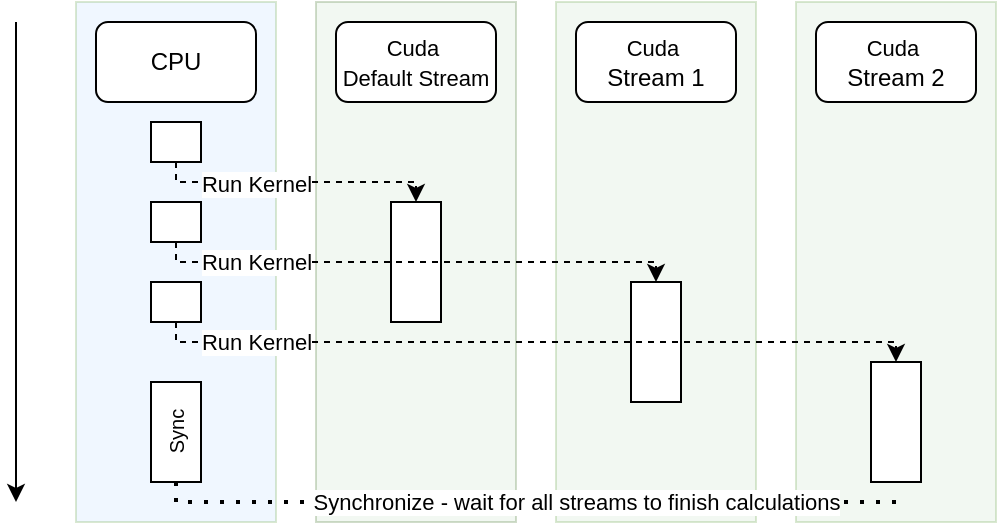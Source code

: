 <mxfile version="27.1.3">
  <diagram name="Page-1" id="PPc9xH1Er7qe8WbNBYes">
    <mxGraphModel dx="592" dy="404" grid="1" gridSize="10" guides="1" tooltips="1" connect="1" arrows="1" fold="1" page="1" pageScale="1" pageWidth="850" pageHeight="1100" math="0" shadow="0">
      <root>
        <mxCell id="0" />
        <mxCell id="1" parent="0" />
        <mxCell id="3kHgu-mB0LP-RxRDdgQs-26" value="" style="rounded=0;whiteSpace=wrap;html=1;fillColor=#CCE5FF;strokeColor=#82b366;opacity=30;" vertex="1" parent="1">
          <mxGeometry x="230" y="110" width="100" height="260" as="geometry" />
        </mxCell>
        <mxCell id="3kHgu-mB0LP-RxRDdgQs-23" value="" style="rounded=0;whiteSpace=wrap;html=1;fillColor=#D5E8D4;strokeColor=#648C4F;opacity=30;" vertex="1" parent="1">
          <mxGeometry x="350" y="110" width="100" height="260" as="geometry" />
        </mxCell>
        <mxCell id="3kHgu-mB0LP-RxRDdgQs-24" value="" style="rounded=0;whiteSpace=wrap;html=1;fillColor=#d5e8d4;strokeColor=#82b366;opacity=30;" vertex="1" parent="1">
          <mxGeometry x="470" y="110" width="100" height="260" as="geometry" />
        </mxCell>
        <mxCell id="3kHgu-mB0LP-RxRDdgQs-25" value="" style="rounded=0;whiteSpace=wrap;html=1;fillColor=#d5e8d4;strokeColor=#82b366;opacity=30;" vertex="1" parent="1">
          <mxGeometry x="590" y="110" width="100" height="260" as="geometry" />
        </mxCell>
        <mxCell id="3kHgu-mB0LP-RxRDdgQs-1" value="CPU" style="rounded=1;whiteSpace=wrap;html=1;" vertex="1" parent="1">
          <mxGeometry x="240" y="120" width="80" height="40" as="geometry" />
        </mxCell>
        <mxCell id="3kHgu-mB0LP-RxRDdgQs-2" value="&lt;font style=&quot;font-size: 11px;&quot;&gt;Cuda&amp;nbsp;&lt;br&gt;Default Stream&lt;/font&gt;" style="rounded=1;whiteSpace=wrap;html=1;" vertex="1" parent="1">
          <mxGeometry x="360" y="120" width="80" height="40" as="geometry" />
        </mxCell>
        <mxCell id="3kHgu-mB0LP-RxRDdgQs-3" value="&lt;font style=&quot;font-size: 11px;&quot;&gt;Cuda&amp;nbsp;&lt;br&gt;&lt;/font&gt;Stream 1" style="rounded=1;whiteSpace=wrap;html=1;" vertex="1" parent="1">
          <mxGeometry x="480" y="120" width="80" height="40" as="geometry" />
        </mxCell>
        <mxCell id="3kHgu-mB0LP-RxRDdgQs-5" value="&lt;font style=&quot;font-size: 11px;&quot;&gt;Cuda&amp;nbsp;&lt;br&gt;&lt;/font&gt;Stream 2" style="rounded=1;whiteSpace=wrap;html=1;" vertex="1" parent="1">
          <mxGeometry x="600" y="120" width="80" height="40" as="geometry" />
        </mxCell>
        <mxCell id="3kHgu-mB0LP-RxRDdgQs-7" value="" style="endArrow=classic;html=1;rounded=0;" edge="1" parent="1">
          <mxGeometry width="50" height="50" relative="1" as="geometry">
            <mxPoint x="200" y="120" as="sourcePoint" />
            <mxPoint x="200" y="360" as="targetPoint" />
          </mxGeometry>
        </mxCell>
        <mxCell id="3kHgu-mB0LP-RxRDdgQs-8" value="" style="rounded=0;whiteSpace=wrap;html=1;" vertex="1" parent="1">
          <mxGeometry x="267.5" y="170" width="25" height="20" as="geometry" />
        </mxCell>
        <mxCell id="3kHgu-mB0LP-RxRDdgQs-9" value="" style="rounded=0;whiteSpace=wrap;html=1;" vertex="1" parent="1">
          <mxGeometry x="387.5" y="210" width="25" height="60" as="geometry" />
        </mxCell>
        <mxCell id="3kHgu-mB0LP-RxRDdgQs-10" value="" style="rounded=0;whiteSpace=wrap;html=1;" vertex="1" parent="1">
          <mxGeometry x="507.5" y="250" width="25" height="60" as="geometry" />
        </mxCell>
        <mxCell id="3kHgu-mB0LP-RxRDdgQs-11" value="" style="rounded=0;whiteSpace=wrap;html=1;" vertex="1" parent="1">
          <mxGeometry x="627.5" y="290" width="25" height="60" as="geometry" />
        </mxCell>
        <mxCell id="3kHgu-mB0LP-RxRDdgQs-19" style="edgeStyle=orthogonalEdgeStyle;rounded=0;orthogonalLoop=1;jettySize=auto;html=1;entryX=0.5;entryY=0;entryDx=0;entryDy=0;dashed=1;" edge="1" parent="1" source="3kHgu-mB0LP-RxRDdgQs-13" target="3kHgu-mB0LP-RxRDdgQs-10">
          <mxGeometry relative="1" as="geometry">
            <Array as="points">
              <mxPoint x="280" y="240" />
              <mxPoint x="520" y="240" />
            </Array>
          </mxGeometry>
        </mxCell>
        <mxCell id="3kHgu-mB0LP-RxRDdgQs-31" value="Run Kernel" style="edgeLabel;html=1;align=center;verticalAlign=middle;resizable=0;points=[];" vertex="1" connectable="0" parent="3kHgu-mB0LP-RxRDdgQs-19">
          <mxGeometry x="-0.529" relative="1" as="geometry">
            <mxPoint x="-11" as="offset" />
          </mxGeometry>
        </mxCell>
        <mxCell id="3kHgu-mB0LP-RxRDdgQs-13" value="" style="rounded=0;whiteSpace=wrap;html=1;" vertex="1" parent="1">
          <mxGeometry x="267.5" y="210" width="25" height="20" as="geometry" />
        </mxCell>
        <mxCell id="3kHgu-mB0LP-RxRDdgQs-14" value="" style="rounded=0;whiteSpace=wrap;html=1;" vertex="1" parent="1">
          <mxGeometry x="267.5" y="250" width="25" height="20" as="geometry" />
        </mxCell>
        <mxCell id="3kHgu-mB0LP-RxRDdgQs-17" value="" style="rounded=0;whiteSpace=wrap;html=1;" vertex="1" parent="1">
          <mxGeometry x="267.5" y="300" width="25" height="50" as="geometry" />
        </mxCell>
        <mxCell id="3kHgu-mB0LP-RxRDdgQs-18" value="" style="endArrow=classic;html=1;rounded=0;exitX=0.5;exitY=1;exitDx=0;exitDy=0;entryX=0.5;entryY=0;entryDx=0;entryDy=0;dashed=1;" edge="1" parent="1" source="3kHgu-mB0LP-RxRDdgQs-8" target="3kHgu-mB0LP-RxRDdgQs-9">
          <mxGeometry width="50" height="50" relative="1" as="geometry">
            <mxPoint x="460" y="250" as="sourcePoint" />
            <mxPoint x="380" y="190" as="targetPoint" />
            <Array as="points">
              <mxPoint x="280" y="200" />
              <mxPoint x="400" y="200" />
            </Array>
          </mxGeometry>
        </mxCell>
        <mxCell id="3kHgu-mB0LP-RxRDdgQs-27" value="Run Kernel" style="edgeLabel;html=1;align=center;verticalAlign=middle;resizable=0;points=[];" vertex="1" connectable="0" parent="3kHgu-mB0LP-RxRDdgQs-18">
          <mxGeometry x="0.012" y="-1" relative="1" as="geometry">
            <mxPoint x="-21" as="offset" />
          </mxGeometry>
        </mxCell>
        <mxCell id="3kHgu-mB0LP-RxRDdgQs-20" style="edgeStyle=orthogonalEdgeStyle;rounded=0;orthogonalLoop=1;jettySize=auto;html=1;entryX=0.5;entryY=0;entryDx=0;entryDy=0;dashed=1;" edge="1" parent="1" target="3kHgu-mB0LP-RxRDdgQs-11">
          <mxGeometry relative="1" as="geometry">
            <mxPoint x="280" y="270" as="sourcePoint" />
            <mxPoint x="520" y="290" as="targetPoint" />
            <Array as="points">
              <mxPoint x="280" y="280" />
              <mxPoint x="640" y="280" />
            </Array>
          </mxGeometry>
        </mxCell>
        <mxCell id="3kHgu-mB0LP-RxRDdgQs-32" value="Run Kernel" style="edgeLabel;html=1;align=center;verticalAlign=middle;resizable=0;points=[];" vertex="1" connectable="0" parent="1">
          <mxGeometry x="320" y="280" as="geometry" />
        </mxCell>
        <mxCell id="3kHgu-mB0LP-RxRDdgQs-34" value="" style="endArrow=none;dashed=1;html=1;dashPattern=1 3;strokeWidth=2;rounded=0;exitX=0.5;exitY=1;exitDx=0;exitDy=0;" edge="1" parent="1" source="3kHgu-mB0LP-RxRDdgQs-17">
          <mxGeometry width="50" height="50" relative="1" as="geometry">
            <mxPoint x="310" y="360" as="sourcePoint" />
            <mxPoint x="640" y="360" as="targetPoint" />
            <Array as="points">
              <mxPoint x="280" y="360" />
              <mxPoint x="640" y="360" />
            </Array>
          </mxGeometry>
        </mxCell>
        <mxCell id="3kHgu-mB0LP-RxRDdgQs-38" value="Synchronize - wait for all streams to finish calculations" style="edgeLabel;html=1;align=center;verticalAlign=middle;resizable=0;points=[];" vertex="1" connectable="0" parent="3kHgu-mB0LP-RxRDdgQs-34">
          <mxGeometry x="-0.794" y="-1" relative="1" as="geometry">
            <mxPoint x="172" y="-1" as="offset" />
          </mxGeometry>
        </mxCell>
        <mxCell id="3kHgu-mB0LP-RxRDdgQs-41" value="&lt;font style=&quot;font-size: 10px;&quot;&gt;Sync&lt;/font&gt;" style="text;html=1;align=center;verticalAlign=middle;resizable=0;points=[];autosize=1;strokeColor=none;fillColor=none;rotation=-90;" vertex="1" parent="1">
          <mxGeometry x="255" y="310" width="50" height="30" as="geometry" />
        </mxCell>
      </root>
    </mxGraphModel>
  </diagram>
</mxfile>
